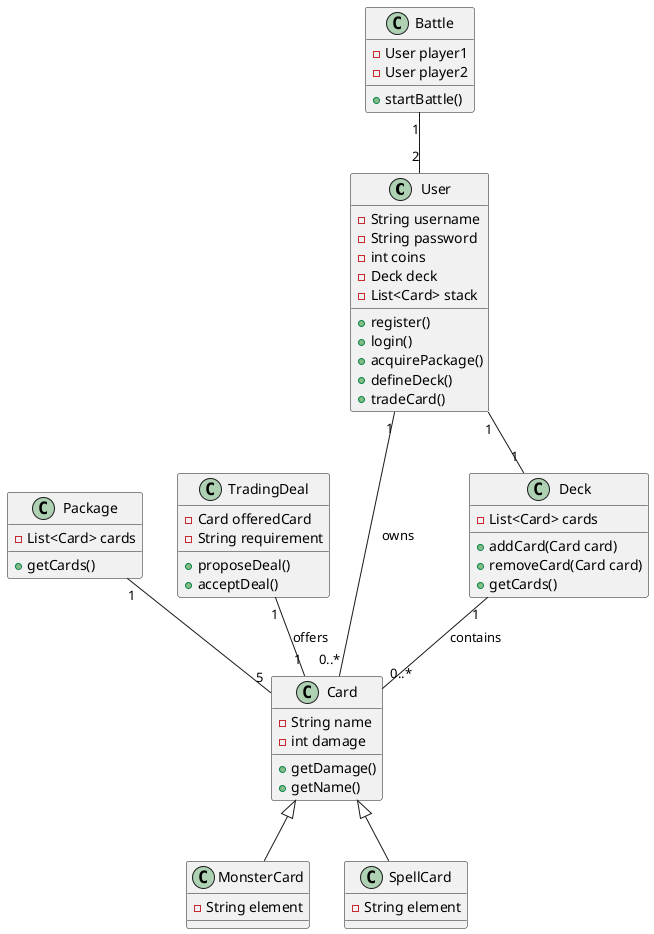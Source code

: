 @startuml
class User {
    - String username
    - String password
    - int coins
    - Deck deck
    - List<Card> stack
    + register()
    + login()
    + acquirePackage()
    + defineDeck()
    + tradeCard()
}

class Card {
    - String name
    - int damage
    + getDamage()
    + getName()
}

class MonsterCard extends Card {
    - String element
}

class SpellCard extends Card {
    - String element
}

class Deck {
    - List<Card> cards
    + addCard(Card card)
    + removeCard(Card card)
    + getCards()
}

class Package {
    - List<Card> cards
    + getCards()
}

class Battle {
    - User player1
    - User player2
    + startBattle()
}

class TradingDeal {
    - Card offeredCard
    - String requirement
    + proposeDeal()
    + acceptDeal()
}

User "1" -- "1" Deck
User "1" -- "0..*" Card : "owns"
Deck "1" -- "0..*" Card : "contains"
Package "1" -- "5" Card
Battle "1" -- "2" User
TradingDeal "1" -- "1" Card : "offers"
@enduml
